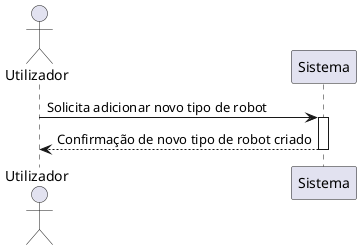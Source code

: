 @startuml US360
actor Utilizador
participant "Sistema" as Sistema
Utilizador -> Sistema : Solicita adicionar novo tipo de robot
activate Sistema
Sistema --> Utilizador : Confirmação de novo tipo de robot criado
deactivate Sistema
@enduml
